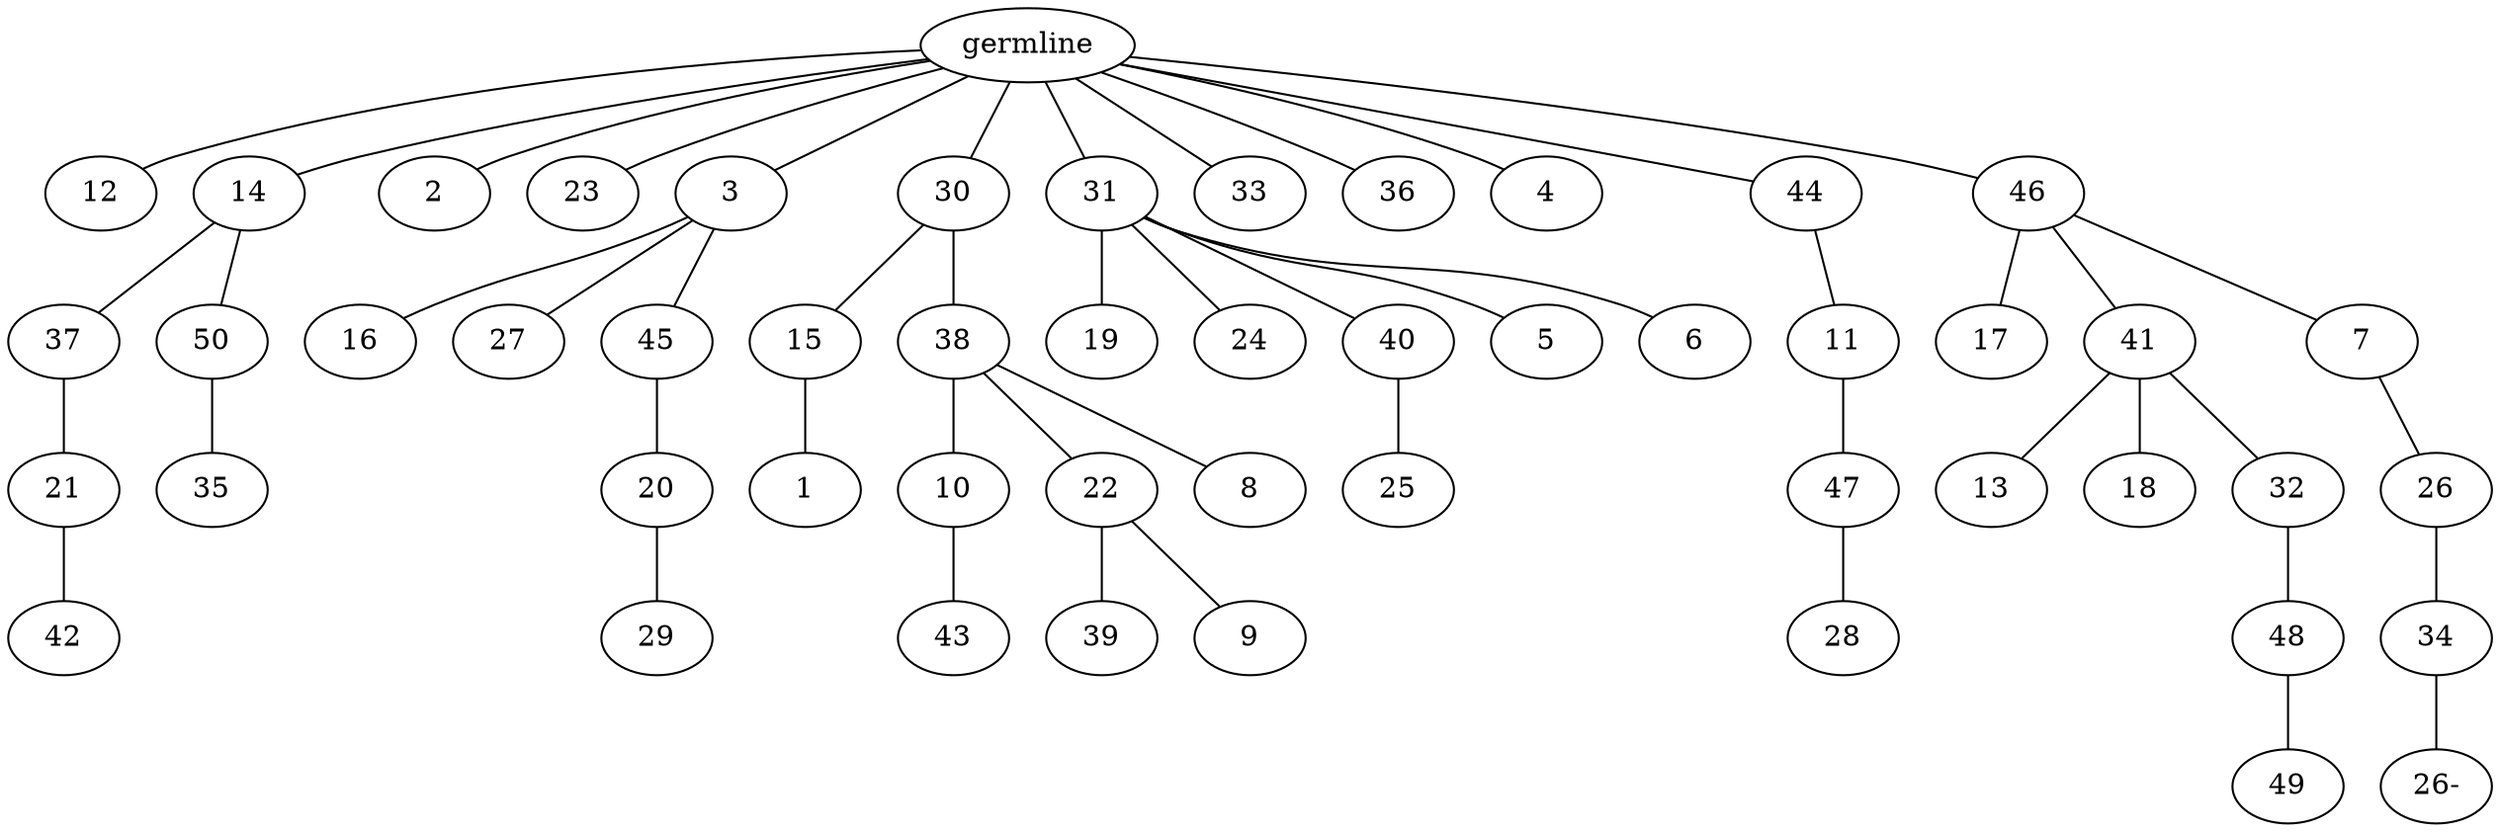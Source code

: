 graph tree {
    "140098111754448" [label="germline"];
    "140098111611232" [label="12"];
    "140098111613536" [label="14"];
    "140098111590512" [label="37"];
    "140098111592960" [label="21"];
    "140098111593296" [label="42"];
    "140098111592240" [label="50"];
    "140098111594400" [label="35"];
    "140098111612768" [label="2"];
    "140098111612048" [label="23"];
    "140098111613872" [label="3"];
    "140098111590800" [label="16"];
    "140098111591136" [label="27"];
    "140098111591664" [label="45"];
    "140098111589536" [label="20"];
    "140098111589920" [label="29"];
    "140098111594064" [label="30"];
    "140098111588528" [label="15"];
    "140098111587712" [label="1"];
    "140098111588144" [label="38"];
    "140098111587472" [label="10"];
    "140098111586752" [label="43"];
    "140098111586608" [label="22"];
    "140098111588000" [label="39"];
    "140098111588480" [label="9"];
    "140098111590064" [label="8"];
    "140098111591040" [label="31"];
    "140098111586656" [label="19"];
    "140098111586512" [label="24"];
    "140098111587184" [label="40"];
    "140098111556000" [label="25"];
    "140098111586848" [label="5"];
    "140098111557440" [label="6"];
    "140098111591232" [label="33"];
    "140098111588624" [label="36"];
    "140098111591760" [label="4"];
    "140098111554176" [label="44"];
    "140098111556720" [label="11"];
    "140098111556336" [label="47"];
    "140098111569872" [label="28"];
    "140098111553792" [label="46"];
    "140098111555232" [label="17"];
    "140098111556096" [label="41"];
    "140098111566080" [label="13"];
    "140098111565984" [label="18"];
    "140098111568384" [label="32"];
    "140098111567616" [label="48"];
    "140098111566272" [label="49"];
    "140098111554272" [label="7"];
    "140098111567568" [label="26"];
    "140098111567808" [label="34"];
    "140098111756896" [label="26-"];
    "140098111754448" -- "140098111611232";
    "140098111754448" -- "140098111613536";
    "140098111754448" -- "140098111612768";
    "140098111754448" -- "140098111612048";
    "140098111754448" -- "140098111613872";
    "140098111754448" -- "140098111594064";
    "140098111754448" -- "140098111591040";
    "140098111754448" -- "140098111591232";
    "140098111754448" -- "140098111588624";
    "140098111754448" -- "140098111591760";
    "140098111754448" -- "140098111554176";
    "140098111754448" -- "140098111553792";
    "140098111613536" -- "140098111590512";
    "140098111613536" -- "140098111592240";
    "140098111590512" -- "140098111592960";
    "140098111592960" -- "140098111593296";
    "140098111592240" -- "140098111594400";
    "140098111613872" -- "140098111590800";
    "140098111613872" -- "140098111591136";
    "140098111613872" -- "140098111591664";
    "140098111591664" -- "140098111589536";
    "140098111589536" -- "140098111589920";
    "140098111594064" -- "140098111588528";
    "140098111594064" -- "140098111588144";
    "140098111588528" -- "140098111587712";
    "140098111588144" -- "140098111587472";
    "140098111588144" -- "140098111586608";
    "140098111588144" -- "140098111590064";
    "140098111587472" -- "140098111586752";
    "140098111586608" -- "140098111588000";
    "140098111586608" -- "140098111588480";
    "140098111591040" -- "140098111586656";
    "140098111591040" -- "140098111586512";
    "140098111591040" -- "140098111587184";
    "140098111591040" -- "140098111586848";
    "140098111591040" -- "140098111557440";
    "140098111587184" -- "140098111556000";
    "140098111554176" -- "140098111556720";
    "140098111556720" -- "140098111556336";
    "140098111556336" -- "140098111569872";
    "140098111553792" -- "140098111555232";
    "140098111553792" -- "140098111556096";
    "140098111553792" -- "140098111554272";
    "140098111556096" -- "140098111566080";
    "140098111556096" -- "140098111565984";
    "140098111556096" -- "140098111568384";
    "140098111568384" -- "140098111567616";
    "140098111567616" -- "140098111566272";
    "140098111554272" -- "140098111567568";
    "140098111567568" -- "140098111567808";
    "140098111567808" -- "140098111756896";
}
